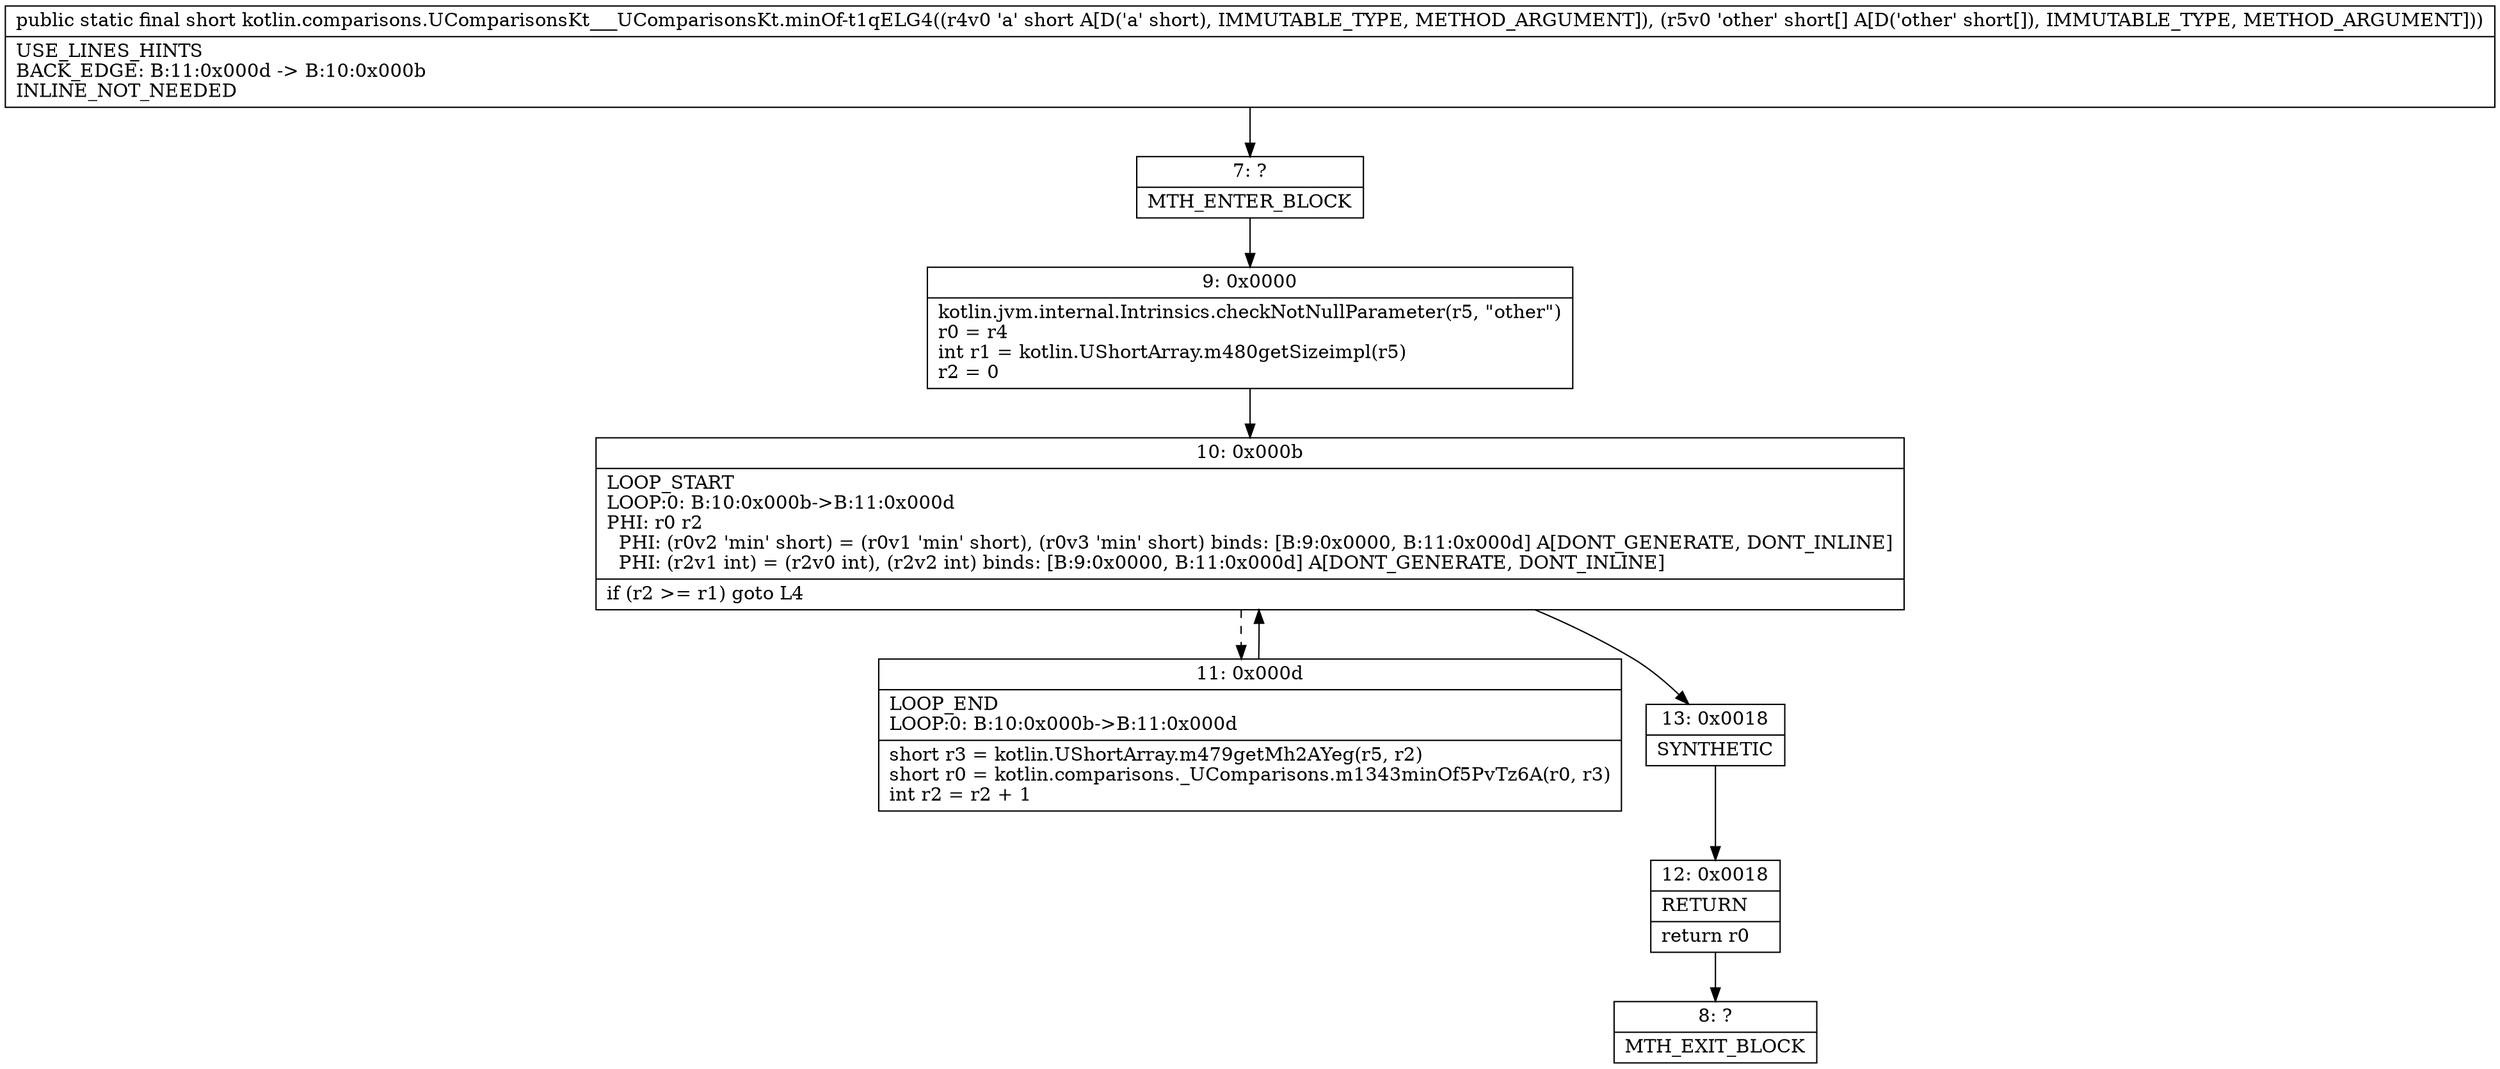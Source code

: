 digraph "CFG forkotlin.comparisons.UComparisonsKt___UComparisonsKt.minOf\-t1qELG4(S[S)S" {
Node_7 [shape=record,label="{7\:\ ?|MTH_ENTER_BLOCK\l}"];
Node_9 [shape=record,label="{9\:\ 0x0000|kotlin.jvm.internal.Intrinsics.checkNotNullParameter(r5, \"other\")\lr0 = r4\lint r1 = kotlin.UShortArray.m480getSizeimpl(r5)\lr2 = 0\l}"];
Node_10 [shape=record,label="{10\:\ 0x000b|LOOP_START\lLOOP:0: B:10:0x000b\-\>B:11:0x000d\lPHI: r0 r2 \l  PHI: (r0v2 'min' short) = (r0v1 'min' short), (r0v3 'min' short) binds: [B:9:0x0000, B:11:0x000d] A[DONT_GENERATE, DONT_INLINE]\l  PHI: (r2v1 int) = (r2v0 int), (r2v2 int) binds: [B:9:0x0000, B:11:0x000d] A[DONT_GENERATE, DONT_INLINE]\l|if (r2 \>= r1) goto L4\l}"];
Node_11 [shape=record,label="{11\:\ 0x000d|LOOP_END\lLOOP:0: B:10:0x000b\-\>B:11:0x000d\l|short r3 = kotlin.UShortArray.m479getMh2AYeg(r5, r2)\lshort r0 = kotlin.comparisons._UComparisons.m1343minOf5PvTz6A(r0, r3)\lint r2 = r2 + 1\l}"];
Node_13 [shape=record,label="{13\:\ 0x0018|SYNTHETIC\l}"];
Node_12 [shape=record,label="{12\:\ 0x0018|RETURN\l|return r0\l}"];
Node_8 [shape=record,label="{8\:\ ?|MTH_EXIT_BLOCK\l}"];
MethodNode[shape=record,label="{public static final short kotlin.comparisons.UComparisonsKt___UComparisonsKt.minOf\-t1qELG4((r4v0 'a' short A[D('a' short), IMMUTABLE_TYPE, METHOD_ARGUMENT]), (r5v0 'other' short[] A[D('other' short[]), IMMUTABLE_TYPE, METHOD_ARGUMENT]))  | USE_LINES_HINTS\lBACK_EDGE: B:11:0x000d \-\> B:10:0x000b\lINLINE_NOT_NEEDED\l}"];
MethodNode -> Node_7;Node_7 -> Node_9;
Node_9 -> Node_10;
Node_10 -> Node_11[style=dashed];
Node_10 -> Node_13;
Node_11 -> Node_10;
Node_13 -> Node_12;
Node_12 -> Node_8;
}

